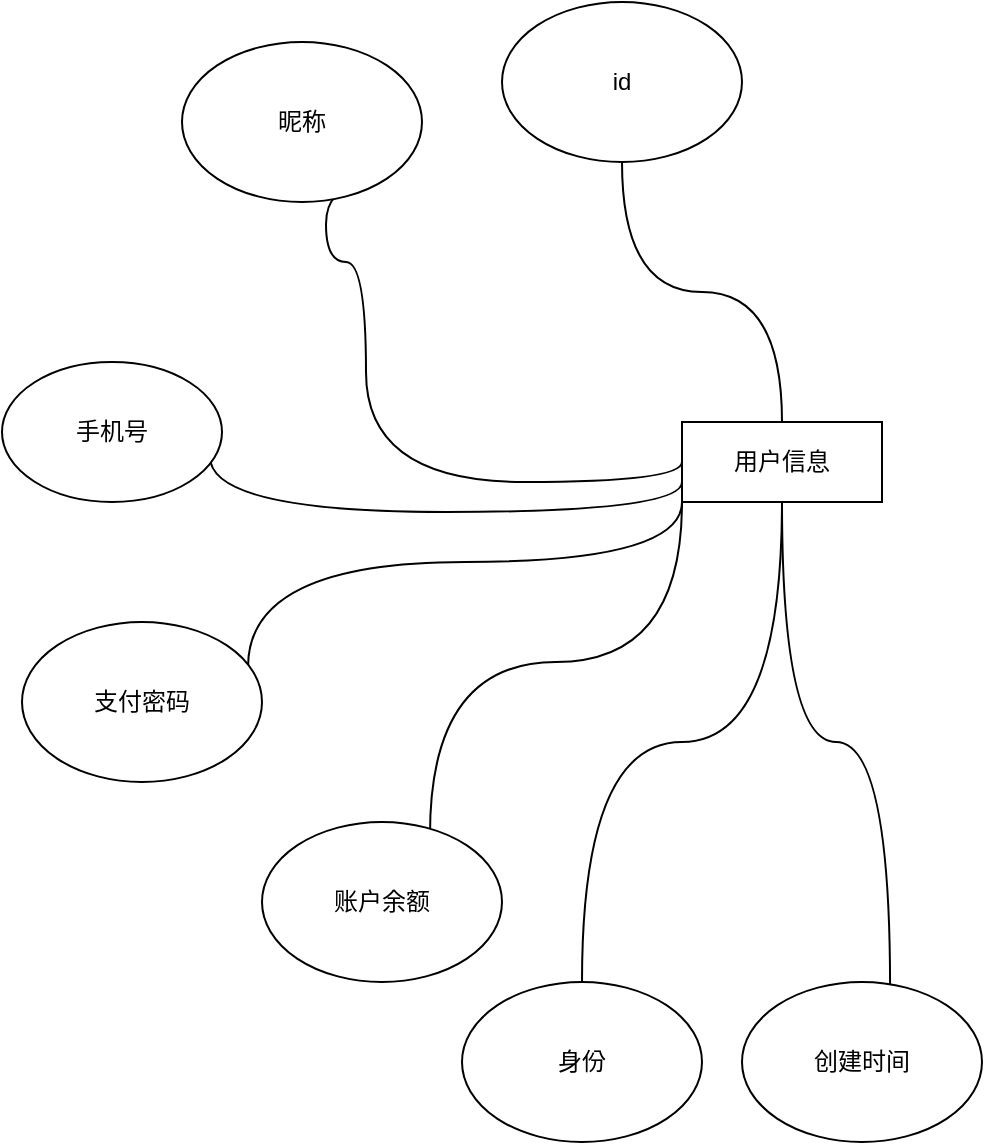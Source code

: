<mxfile version="21.1.8" type="github">
  <diagram name="第 1 页" id="210zVdE815UUtC45VRBw">
    <mxGraphModel dx="1434" dy="729" grid="1" gridSize="10" guides="1" tooltips="1" connect="1" arrows="1" fold="1" page="1" pageScale="1" pageWidth="827" pageHeight="1169" math="0" shadow="0">
      <root>
        <mxCell id="0" />
        <mxCell id="1" parent="0" />
        <mxCell id="Z7cSzGdfj7dhzGQ6SFYY-5" style="edgeStyle=orthogonalEdgeStyle;rounded=0;orthogonalLoop=1;jettySize=auto;html=1;exitX=0;exitY=0.5;exitDx=0;exitDy=0;strokeColor=none;" edge="1" parent="1" source="Z7cSzGdfj7dhzGQ6SFYY-1">
          <mxGeometry relative="1" as="geometry">
            <mxPoint x="330" y="160" as="targetPoint" />
            <Array as="points">
              <mxPoint x="340" y="290" />
              <mxPoint x="340" y="160" />
            </Array>
          </mxGeometry>
        </mxCell>
        <mxCell id="Z7cSzGdfj7dhzGQ6SFYY-16" style="edgeStyle=orthogonalEdgeStyle;rounded=0;orthogonalLoop=1;jettySize=auto;html=1;exitX=0.5;exitY=0;exitDx=0;exitDy=0;entryX=0.5;entryY=1;entryDx=0;entryDy=0;curved=1;endArrow=none;endFill=0;" edge="1" parent="1" source="Z7cSzGdfj7dhzGQ6SFYY-1" target="Z7cSzGdfj7dhzGQ6SFYY-2">
          <mxGeometry relative="1" as="geometry" />
        </mxCell>
        <mxCell id="Z7cSzGdfj7dhzGQ6SFYY-17" style="edgeStyle=orthogonalEdgeStyle;orthogonalLoop=1;jettySize=auto;html=1;exitX=0;exitY=0.5;exitDx=0;exitDy=0;entryX=0.767;entryY=0.903;entryDx=0;entryDy=0;entryPerimeter=0;curved=1;endArrow=none;endFill=0;" edge="1" parent="1" source="Z7cSzGdfj7dhzGQ6SFYY-1" target="Z7cSzGdfj7dhzGQ6SFYY-3">
          <mxGeometry relative="1" as="geometry">
            <Array as="points">
              <mxPoint x="332" y="320" />
              <mxPoint x="332" y="210" />
              <mxPoint x="312" y="210" />
              <mxPoint x="312" y="172" />
            </Array>
          </mxGeometry>
        </mxCell>
        <mxCell id="Z7cSzGdfj7dhzGQ6SFYY-20" style="edgeStyle=orthogonalEdgeStyle;orthogonalLoop=1;jettySize=auto;html=1;exitX=0;exitY=0.75;exitDx=0;exitDy=0;entryX=0.945;entryY=0.675;entryDx=0;entryDy=0;entryPerimeter=0;curved=1;endArrow=none;endFill=0;" edge="1" parent="1" source="Z7cSzGdfj7dhzGQ6SFYY-1" target="Z7cSzGdfj7dhzGQ6SFYY-7">
          <mxGeometry relative="1" as="geometry">
            <Array as="points">
              <mxPoint x="254" y="335" />
            </Array>
          </mxGeometry>
        </mxCell>
        <mxCell id="Z7cSzGdfj7dhzGQ6SFYY-21" style="edgeStyle=orthogonalEdgeStyle;orthogonalLoop=1;jettySize=auto;html=1;exitX=0;exitY=1;exitDx=0;exitDy=0;entryX=0.942;entryY=0.278;entryDx=0;entryDy=0;entryPerimeter=0;curved=1;endArrow=none;endFill=0;" edge="1" parent="1" source="Z7cSzGdfj7dhzGQ6SFYY-1" target="Z7cSzGdfj7dhzGQ6SFYY-8">
          <mxGeometry relative="1" as="geometry" />
        </mxCell>
        <mxCell id="Z7cSzGdfj7dhzGQ6SFYY-22" style="edgeStyle=orthogonalEdgeStyle;orthogonalLoop=1;jettySize=auto;html=1;exitX=0;exitY=1;exitDx=0;exitDy=0;entryX=0.7;entryY=0.078;entryDx=0;entryDy=0;entryPerimeter=0;curved=1;endArrow=none;endFill=0;" edge="1" parent="1" source="Z7cSzGdfj7dhzGQ6SFYY-1" target="Z7cSzGdfj7dhzGQ6SFYY-9">
          <mxGeometry relative="1" as="geometry" />
        </mxCell>
        <mxCell id="Z7cSzGdfj7dhzGQ6SFYY-25" style="edgeStyle=orthogonalEdgeStyle;orthogonalLoop=1;jettySize=auto;html=1;exitX=0.5;exitY=1;exitDx=0;exitDy=0;curved=1;endArrow=none;endFill=0;" edge="1" parent="1" source="Z7cSzGdfj7dhzGQ6SFYY-1" target="Z7cSzGdfj7dhzGQ6SFYY-23">
          <mxGeometry relative="1" as="geometry" />
        </mxCell>
        <mxCell id="Z7cSzGdfj7dhzGQ6SFYY-26" style="edgeStyle=orthogonalEdgeStyle;orthogonalLoop=1;jettySize=auto;html=1;exitX=0.5;exitY=1;exitDx=0;exitDy=0;entryX=0.617;entryY=0.028;entryDx=0;entryDy=0;entryPerimeter=0;curved=1;endArrow=none;endFill=0;" edge="1" parent="1" source="Z7cSzGdfj7dhzGQ6SFYY-1" target="Z7cSzGdfj7dhzGQ6SFYY-24">
          <mxGeometry relative="1" as="geometry" />
        </mxCell>
        <mxCell id="Z7cSzGdfj7dhzGQ6SFYY-1" value="用户信息" style="rounded=0;whiteSpace=wrap;html=1;" vertex="1" parent="1">
          <mxGeometry x="490" y="290" width="100" height="40" as="geometry" />
        </mxCell>
        <mxCell id="Z7cSzGdfj7dhzGQ6SFYY-2" value="id" style="ellipse;whiteSpace=wrap;html=1;" vertex="1" parent="1">
          <mxGeometry x="400" y="80" width="120" height="80" as="geometry" />
        </mxCell>
        <mxCell id="Z7cSzGdfj7dhzGQ6SFYY-3" value="昵称" style="ellipse;whiteSpace=wrap;html=1;" vertex="1" parent="1">
          <mxGeometry x="240" y="100" width="120" height="80" as="geometry" />
        </mxCell>
        <mxCell id="Z7cSzGdfj7dhzGQ6SFYY-7" value="手机号" style="ellipse;whiteSpace=wrap;html=1;" vertex="1" parent="1">
          <mxGeometry x="150" y="260" width="110" height="70" as="geometry" />
        </mxCell>
        <mxCell id="Z7cSzGdfj7dhzGQ6SFYY-8" value="支付密码" style="ellipse;whiteSpace=wrap;html=1;" vertex="1" parent="1">
          <mxGeometry x="160" y="390" width="120" height="80" as="geometry" />
        </mxCell>
        <mxCell id="Z7cSzGdfj7dhzGQ6SFYY-9" value="账户余额" style="ellipse;whiteSpace=wrap;html=1;" vertex="1" parent="1">
          <mxGeometry x="280" y="490" width="120" height="80" as="geometry" />
        </mxCell>
        <mxCell id="Z7cSzGdfj7dhzGQ6SFYY-23" value="身份" style="ellipse;whiteSpace=wrap;html=1;" vertex="1" parent="1">
          <mxGeometry x="380" y="570" width="120" height="80" as="geometry" />
        </mxCell>
        <mxCell id="Z7cSzGdfj7dhzGQ6SFYY-24" value="创建时间&lt;br&gt;" style="ellipse;whiteSpace=wrap;html=1;" vertex="1" parent="1">
          <mxGeometry x="520" y="570" width="120" height="80" as="geometry" />
        </mxCell>
      </root>
    </mxGraphModel>
  </diagram>
</mxfile>
